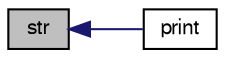 digraph "str"
{
  bgcolor="transparent";
  edge [fontname="FreeSans",fontsize="10",labelfontname="FreeSans",labelfontsize="10"];
  node [fontname="FreeSans",fontsize="10",shape=record];
  rankdir="LR";
  Node1 [label="str",height=0.2,width=0.4,color="black", fillcolor="grey75", style="filled" fontcolor="black"];
  Node1 -> Node2 [dir="back",color="midnightblue",fontsize="10",style="solid",fontname="FreeSans"];
  Node2 [label="print",height=0.2,width=0.4,color="black",URL="$a01163.html#a396408e517abe1f8cae9d2844a18ad1e",tooltip="Print description to Ostream. "];
}
